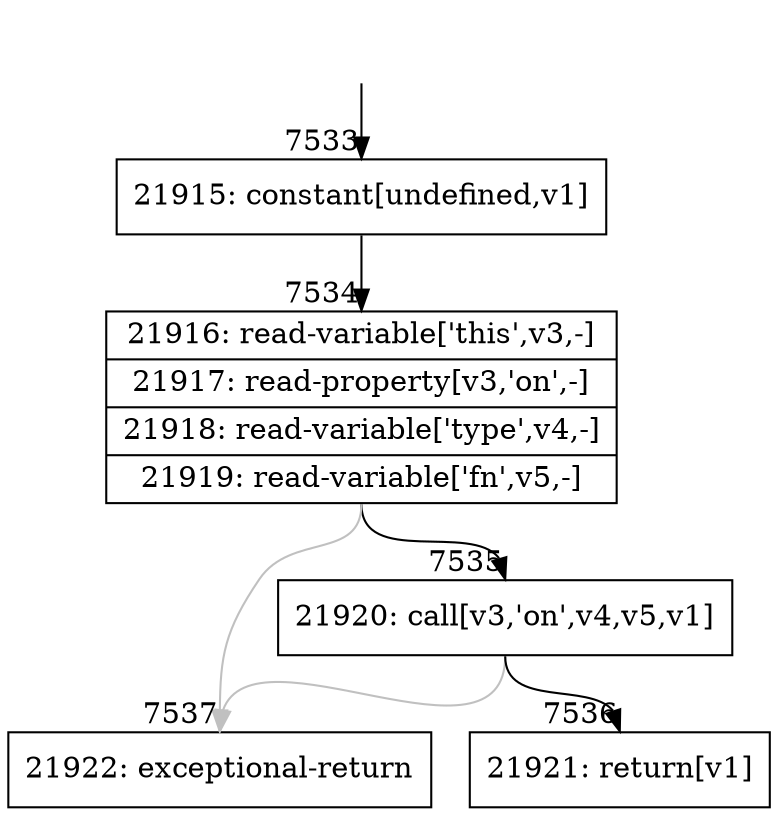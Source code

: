 digraph {
rankdir="TD"
BB_entry477[shape=none,label=""];
BB_entry477 -> BB7533 [tailport=s, headport=n, headlabel="    7533"]
BB7533 [shape=record label="{21915: constant[undefined,v1]}" ] 
BB7533 -> BB7534 [tailport=s, headport=n, headlabel="      7534"]
BB7534 [shape=record label="{21916: read-variable['this',v3,-]|21917: read-property[v3,'on',-]|21918: read-variable['type',v4,-]|21919: read-variable['fn',v5,-]}" ] 
BB7534 -> BB7535 [tailport=s, headport=n, headlabel="      7535"]
BB7534 -> BB7537 [tailport=s, headport=n, color=gray, headlabel="      7537"]
BB7535 [shape=record label="{21920: call[v3,'on',v4,v5,v1]}" ] 
BB7535 -> BB7536 [tailport=s, headport=n, headlabel="      7536"]
BB7535 -> BB7537 [tailport=s, headport=n, color=gray]
BB7536 [shape=record label="{21921: return[v1]}" ] 
BB7537 [shape=record label="{21922: exceptional-return}" ] 
}
